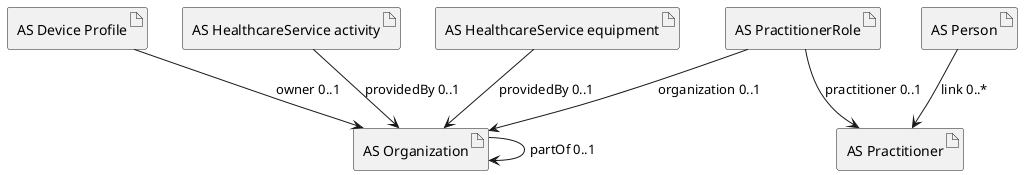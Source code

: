@startuml

artifact "AS Device Profile" as device
artifact "AS HealthcareService activity" as healthcareserviceActivity
artifact "AS HealthcareService equipment" as healthcareserviceEquipment
artifact "AS Organization" as organization
artifact "AS Person" as person
artifact "AS Practitioner" as practitioner
artifact "AS PractitionerRole" as practitionerrole

url of device is  [[StructureDefinition-as-device.html]]
url of healthcareserviceActivity is  [[StructureDefinition-as-healthcareservice-healthcare-activity.html]]
url of healthcareserviceEquipment is  [[StructureDefinition-as-healthcareservice-social-equipment.html]]
url of organization [[StructureDefinition-as-organization.html]]
url of person [[StructureDefinition-as-person.html]]
url of practitioner [[StructureDefinition-as-practitioner.html]]
url of practitionerrole [[StructureDefinition-as-practitionerrole.html]]

' ##########
' # Device #
' ##########
device --> organization : owner 0..1


' #############################
' # healthcareserviceActivity #
' #############################
healthcareserviceActivity --> organization : providedBy 0..1

' ##############################
' # healthcareserviceEquipment #
' ##############################
healthcareserviceEquipment --> organization : providedBy 0..1


' ################
' # organization #
' ################
organization --> organization : partOf 0..1

' ##########
' # person #
' ##########
person --> practitioner : link 0..*


' ####################
' # practitionerrole #
' ####################

' organization
practitionerrole --> organization : organization 0..1

' practitioner
practitionerrole --> practitioner : practitioner 0..1


@enduml